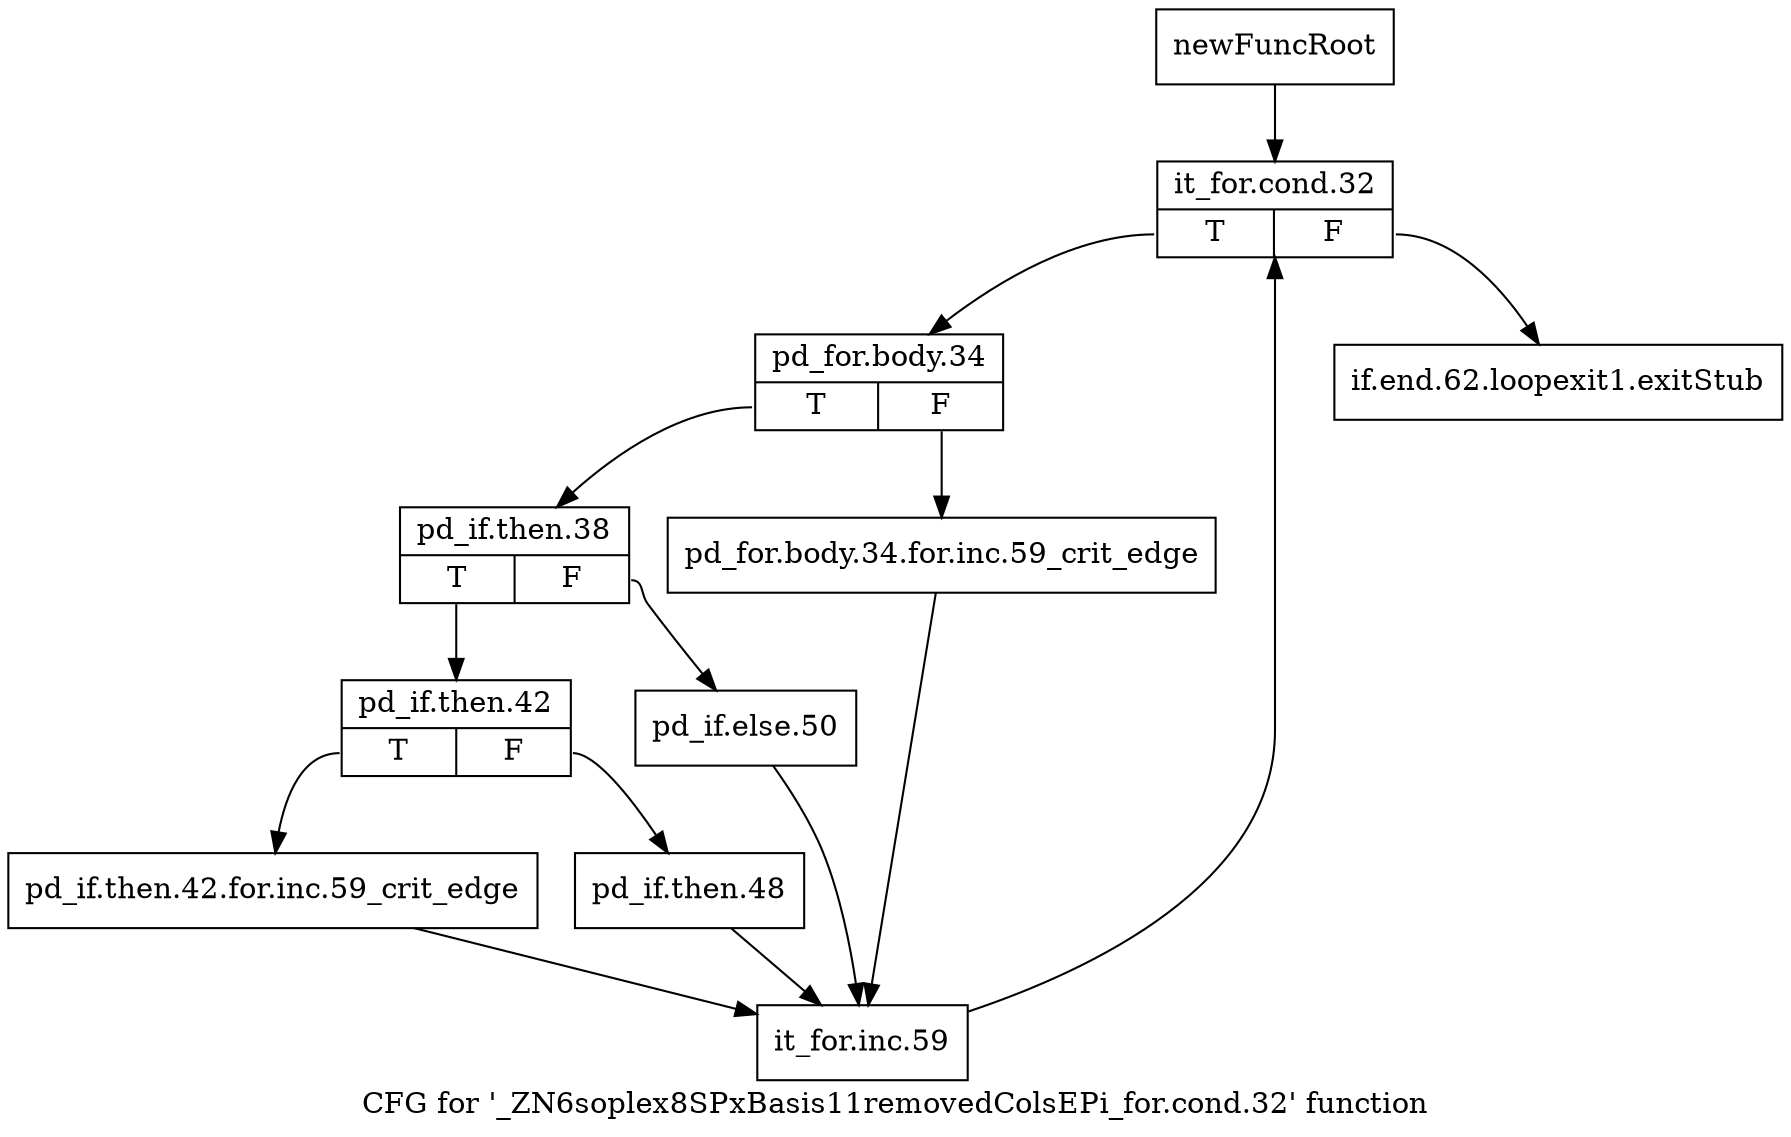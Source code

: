 digraph "CFG for '_ZN6soplex8SPxBasis11removedColsEPi_for.cond.32' function" {
	label="CFG for '_ZN6soplex8SPxBasis11removedColsEPi_for.cond.32' function";

	Node0x2d95810 [shape=record,label="{newFuncRoot}"];
	Node0x2d95810 -> Node0x2d98900;
	Node0x2d988b0 [shape=record,label="{if.end.62.loopexit1.exitStub}"];
	Node0x2d98900 [shape=record,label="{it_for.cond.32|{<s0>T|<s1>F}}"];
	Node0x2d98900:s0 -> Node0x2d98950;
	Node0x2d98900:s1 -> Node0x2d988b0;
	Node0x2d98950 [shape=record,label="{pd_for.body.34|{<s0>T|<s1>F}}"];
	Node0x2d98950:s0 -> Node0x2d989f0;
	Node0x2d98950:s1 -> Node0x2d989a0;
	Node0x2d989a0 [shape=record,label="{pd_for.body.34.for.inc.59_crit_edge}"];
	Node0x2d989a0 -> Node0x2d98b80;
	Node0x2d989f0 [shape=record,label="{pd_if.then.38|{<s0>T|<s1>F}}"];
	Node0x2d989f0:s0 -> Node0x2d98a90;
	Node0x2d989f0:s1 -> Node0x2d98a40;
	Node0x2d98a40 [shape=record,label="{pd_if.else.50}"];
	Node0x2d98a40 -> Node0x2d98b80;
	Node0x2d98a90 [shape=record,label="{pd_if.then.42|{<s0>T|<s1>F}}"];
	Node0x2d98a90:s0 -> Node0x2d98b30;
	Node0x2d98a90:s1 -> Node0x2d98ae0;
	Node0x2d98ae0 [shape=record,label="{pd_if.then.48}"];
	Node0x2d98ae0 -> Node0x2d98b80;
	Node0x2d98b30 [shape=record,label="{pd_if.then.42.for.inc.59_crit_edge}"];
	Node0x2d98b30 -> Node0x2d98b80;
	Node0x2d98b80 [shape=record,label="{it_for.inc.59}"];
	Node0x2d98b80 -> Node0x2d98900;
}
